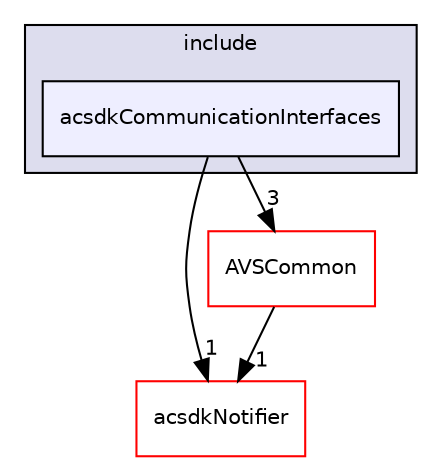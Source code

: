 digraph "/workplace/avs-device-sdk/shared/acsdkCommunicationInterfaces/include/acsdkCommunicationInterfaces" {
  compound=true
  node [ fontsize="10", fontname="Helvetica"];
  edge [ labelfontsize="10", labelfontname="Helvetica"];
  subgraph clusterdir_50060ce11ae561b8fc957a10cf6cfe4c {
    graph [ bgcolor="#ddddee", pencolor="black", label="include" fontname="Helvetica", fontsize="10", URL="dir_50060ce11ae561b8fc957a10cf6cfe4c.html"]
  dir_de34954c92dd6fb2296e8d1e14ba579f [shape=box, label="acsdkCommunicationInterfaces", style="filled", fillcolor="#eeeeff", pencolor="black", URL="dir_de34954c92dd6fb2296e8d1e14ba579f.html"];
  }
  dir_fe5a1e31b2404c649ea4321e0ec6a380 [shape=box label="acsdkNotifier" fillcolor="white" style="filled" color="red" URL="dir_fe5a1e31b2404c649ea4321e0ec6a380.html"];
  dir_13e65effb2bde530b17b3d5eefcd0266 [shape=box label="AVSCommon" fillcolor="white" style="filled" color="red" URL="dir_13e65effb2bde530b17b3d5eefcd0266.html"];
  dir_13e65effb2bde530b17b3d5eefcd0266->dir_fe5a1e31b2404c649ea4321e0ec6a380 [headlabel="1", labeldistance=1.5 headhref="dir_000017_000732.html"];
  dir_de34954c92dd6fb2296e8d1e14ba579f->dir_fe5a1e31b2404c649ea4321e0ec6a380 [headlabel="1", labeldistance=1.5 headhref="dir_000725_000732.html"];
  dir_de34954c92dd6fb2296e8d1e14ba579f->dir_13e65effb2bde530b17b3d5eefcd0266 [headlabel="3", labeldistance=1.5 headhref="dir_000725_000017.html"];
}
